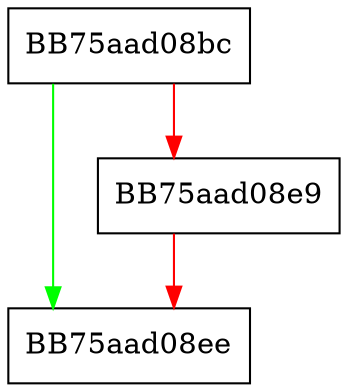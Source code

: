 digraph HuffmanTreeACE {
  node [shape="box"];
  graph [splines=ortho];
  BB75aad08bc -> BB75aad08ee [color="green"];
  BB75aad08bc -> BB75aad08e9 [color="red"];
  BB75aad08e9 -> BB75aad08ee [color="red"];
}